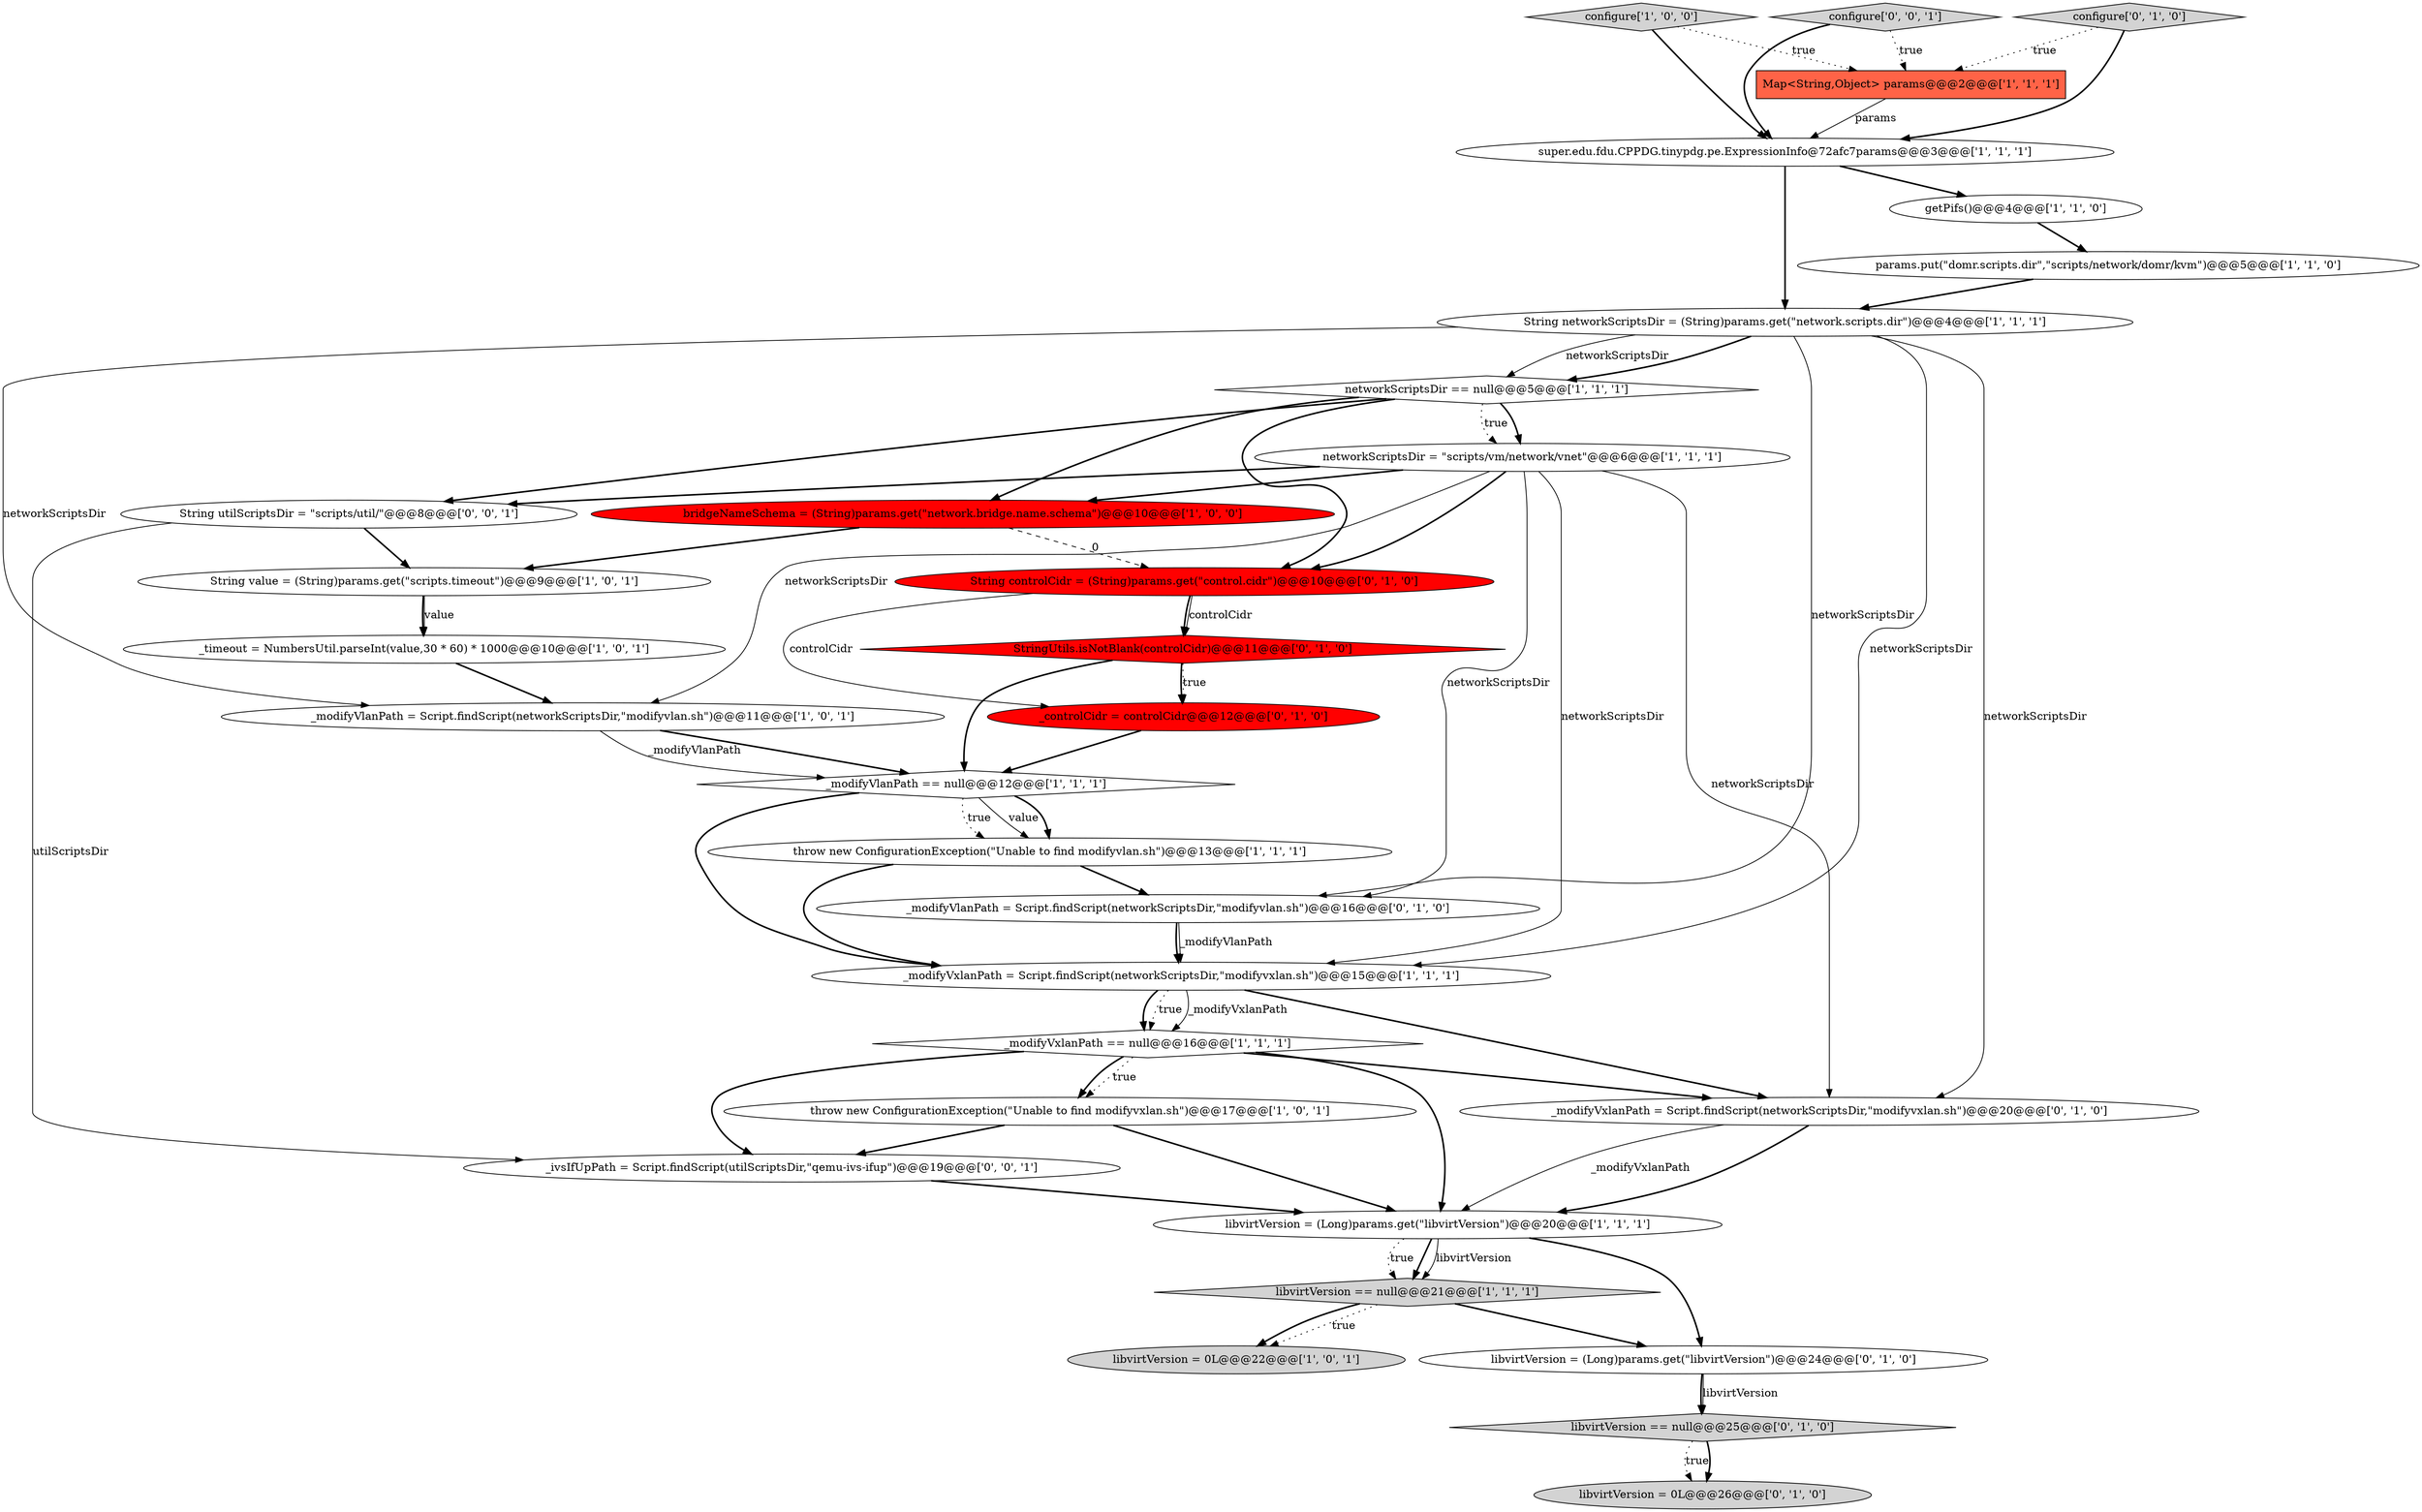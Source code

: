 digraph {
5 [style = filled, label = "libvirtVersion == null@@@21@@@['1', '1', '1']", fillcolor = lightgray, shape = diamond image = "AAA0AAABBB1BBB"];
31 [style = filled, label = "_ivsIfUpPath = Script.findScript(utilScriptsDir,\"qemu-ivs-ifup\")@@@19@@@['0', '0', '1']", fillcolor = white, shape = ellipse image = "AAA0AAABBB3BBB"];
16 [style = filled, label = "_modifyVxlanPath = Script.findScript(networkScriptsDir,\"modifyvxlan.sh\")@@@15@@@['1', '1', '1']", fillcolor = white, shape = ellipse image = "AAA0AAABBB1BBB"];
4 [style = filled, label = "params.put(\"domr.scripts.dir\",\"scripts/network/domr/kvm\")@@@5@@@['1', '1', '0']", fillcolor = white, shape = ellipse image = "AAA0AAABBB1BBB"];
17 [style = filled, label = "networkScriptsDir = \"scripts/vm/network/vnet\"@@@6@@@['1', '1', '1']", fillcolor = white, shape = ellipse image = "AAA0AAABBB1BBB"];
27 [style = filled, label = "StringUtils.isNotBlank(controlCidr)@@@11@@@['0', '1', '0']", fillcolor = red, shape = diamond image = "AAA1AAABBB2BBB"];
11 [style = filled, label = "Map<String,Object> params@@@2@@@['1', '1', '1']", fillcolor = tomato, shape = box image = "AAA0AAABBB1BBB"];
19 [style = filled, label = "libvirtVersion = 0L@@@22@@@['1', '0', '1']", fillcolor = lightgray, shape = ellipse image = "AAA0AAABBB1BBB"];
20 [style = filled, label = "libvirtVersion = (Long)params.get(\"libvirtVersion\")@@@24@@@['0', '1', '0']", fillcolor = white, shape = ellipse image = "AAA0AAABBB2BBB"];
3 [style = filled, label = "configure['1', '0', '0']", fillcolor = lightgray, shape = diamond image = "AAA0AAABBB1BBB"];
25 [style = filled, label = "_controlCidr = controlCidr@@@12@@@['0', '1', '0']", fillcolor = red, shape = ellipse image = "AAA1AAABBB2BBB"];
29 [style = filled, label = "configure['0', '0', '1']", fillcolor = lightgray, shape = diamond image = "AAA0AAABBB3BBB"];
0 [style = filled, label = "String value = (String)params.get(\"scripts.timeout\")@@@9@@@['1', '0', '1']", fillcolor = white, shape = ellipse image = "AAA0AAABBB1BBB"];
22 [style = filled, label = "String controlCidr = (String)params.get(\"control.cidr\")@@@10@@@['0', '1', '0']", fillcolor = red, shape = ellipse image = "AAA1AAABBB2BBB"];
10 [style = filled, label = "libvirtVersion = (Long)params.get(\"libvirtVersion\")@@@20@@@['1', '1', '1']", fillcolor = white, shape = ellipse image = "AAA0AAABBB1BBB"];
24 [style = filled, label = "configure['0', '1', '0']", fillcolor = lightgray, shape = diamond image = "AAA0AAABBB2BBB"];
26 [style = filled, label = "libvirtVersion == null@@@25@@@['0', '1', '0']", fillcolor = lightgray, shape = diamond image = "AAA0AAABBB2BBB"];
30 [style = filled, label = "String utilScriptsDir = \"scripts/util/\"@@@8@@@['0', '0', '1']", fillcolor = white, shape = ellipse image = "AAA0AAABBB3BBB"];
14 [style = filled, label = "super.edu.fdu.CPPDG.tinypdg.pe.ExpressionInfo@72afc7params@@@3@@@['1', '1', '1']", fillcolor = white, shape = ellipse image = "AAA0AAABBB1BBB"];
8 [style = filled, label = "_timeout = NumbersUtil.parseInt(value,30 * 60) * 1000@@@10@@@['1', '0', '1']", fillcolor = white, shape = ellipse image = "AAA0AAABBB1BBB"];
7 [style = filled, label = "networkScriptsDir == null@@@5@@@['1', '1', '1']", fillcolor = white, shape = diamond image = "AAA0AAABBB1BBB"];
15 [style = filled, label = "bridgeNameSchema = (String)params.get(\"network.bridge.name.schema\")@@@10@@@['1', '0', '0']", fillcolor = red, shape = ellipse image = "AAA1AAABBB1BBB"];
28 [style = filled, label = "_modifyVlanPath = Script.findScript(networkScriptsDir,\"modifyvlan.sh\")@@@16@@@['0', '1', '0']", fillcolor = white, shape = ellipse image = "AAA0AAABBB2BBB"];
18 [style = filled, label = "throw new ConfigurationException(\"Unable to find modifyvlan.sh\")@@@13@@@['1', '1', '1']", fillcolor = white, shape = ellipse image = "AAA0AAABBB1BBB"];
6 [style = filled, label = "String networkScriptsDir = (String)params.get(\"network.scripts.dir\")@@@4@@@['1', '1', '1']", fillcolor = white, shape = ellipse image = "AAA0AAABBB1BBB"];
1 [style = filled, label = "_modifyVlanPath == null@@@12@@@['1', '1', '1']", fillcolor = white, shape = diamond image = "AAA0AAABBB1BBB"];
23 [style = filled, label = "libvirtVersion = 0L@@@26@@@['0', '1', '0']", fillcolor = lightgray, shape = ellipse image = "AAA0AAABBB2BBB"];
13 [style = filled, label = "_modifyVlanPath = Script.findScript(networkScriptsDir,\"modifyvlan.sh\")@@@11@@@['1', '0', '1']", fillcolor = white, shape = ellipse image = "AAA0AAABBB1BBB"];
2 [style = filled, label = "getPifs()@@@4@@@['1', '1', '0']", fillcolor = white, shape = ellipse image = "AAA0AAABBB1BBB"];
21 [style = filled, label = "_modifyVxlanPath = Script.findScript(networkScriptsDir,\"modifyvxlan.sh\")@@@20@@@['0', '1', '0']", fillcolor = white, shape = ellipse image = "AAA0AAABBB2BBB"];
9 [style = filled, label = "_modifyVxlanPath == null@@@16@@@['1', '1', '1']", fillcolor = white, shape = diamond image = "AAA0AAABBB1BBB"];
12 [style = filled, label = "throw new ConfigurationException(\"Unable to find modifyvxlan.sh\")@@@17@@@['1', '0', '1']", fillcolor = white, shape = ellipse image = "AAA0AAABBB1BBB"];
17->28 [style = solid, label="networkScriptsDir"];
3->11 [style = dotted, label="true"];
21->10 [style = bold, label=""];
16->9 [style = solid, label="_modifyVxlanPath"];
16->9 [style = bold, label=""];
27->1 [style = bold, label=""];
25->1 [style = bold, label=""];
10->20 [style = bold, label=""];
7->17 [style = bold, label=""];
9->12 [style = dotted, label="true"];
16->9 [style = dotted, label="true"];
27->25 [style = dotted, label="true"];
5->20 [style = bold, label=""];
0->8 [style = solid, label="value"];
6->13 [style = solid, label="networkScriptsDir"];
1->18 [style = solid, label="value"];
28->16 [style = solid, label="_modifyVlanPath"];
4->6 [style = bold, label=""];
20->26 [style = bold, label=""];
7->30 [style = bold, label=""];
20->26 [style = solid, label="libvirtVersion"];
9->31 [style = bold, label=""];
5->19 [style = dotted, label="true"];
3->14 [style = bold, label=""];
6->28 [style = solid, label="networkScriptsDir"];
1->18 [style = bold, label=""];
6->16 [style = solid, label="networkScriptsDir"];
22->25 [style = solid, label="controlCidr"];
17->30 [style = bold, label=""];
12->31 [style = bold, label=""];
26->23 [style = dotted, label="true"];
9->10 [style = bold, label=""];
17->22 [style = bold, label=""];
10->5 [style = dotted, label="true"];
2->4 [style = bold, label=""];
28->16 [style = bold, label=""];
18->28 [style = bold, label=""];
13->1 [style = bold, label=""];
15->22 [style = dashed, label="0"];
13->1 [style = solid, label="_modifyVlanPath"];
24->14 [style = bold, label=""];
1->18 [style = dotted, label="true"];
5->19 [style = bold, label=""];
24->11 [style = dotted, label="true"];
7->22 [style = bold, label=""];
21->10 [style = solid, label="_modifyVxlanPath"];
12->10 [style = bold, label=""];
17->16 [style = solid, label="networkScriptsDir"];
10->5 [style = bold, label=""];
22->27 [style = bold, label=""];
1->16 [style = bold, label=""];
31->10 [style = bold, label=""];
16->21 [style = bold, label=""];
15->0 [style = bold, label=""];
26->23 [style = bold, label=""];
0->8 [style = bold, label=""];
17->15 [style = bold, label=""];
10->5 [style = solid, label="libvirtVersion"];
17->13 [style = solid, label="networkScriptsDir"];
9->21 [style = bold, label=""];
29->14 [style = bold, label=""];
7->15 [style = bold, label=""];
22->27 [style = solid, label="controlCidr"];
14->2 [style = bold, label=""];
30->0 [style = bold, label=""];
9->12 [style = bold, label=""];
6->7 [style = solid, label="networkScriptsDir"];
17->21 [style = solid, label="networkScriptsDir"];
6->7 [style = bold, label=""];
7->17 [style = dotted, label="true"];
6->21 [style = solid, label="networkScriptsDir"];
27->25 [style = bold, label=""];
14->6 [style = bold, label=""];
11->14 [style = solid, label="params"];
30->31 [style = solid, label="utilScriptsDir"];
8->13 [style = bold, label=""];
29->11 [style = dotted, label="true"];
18->16 [style = bold, label=""];
}
